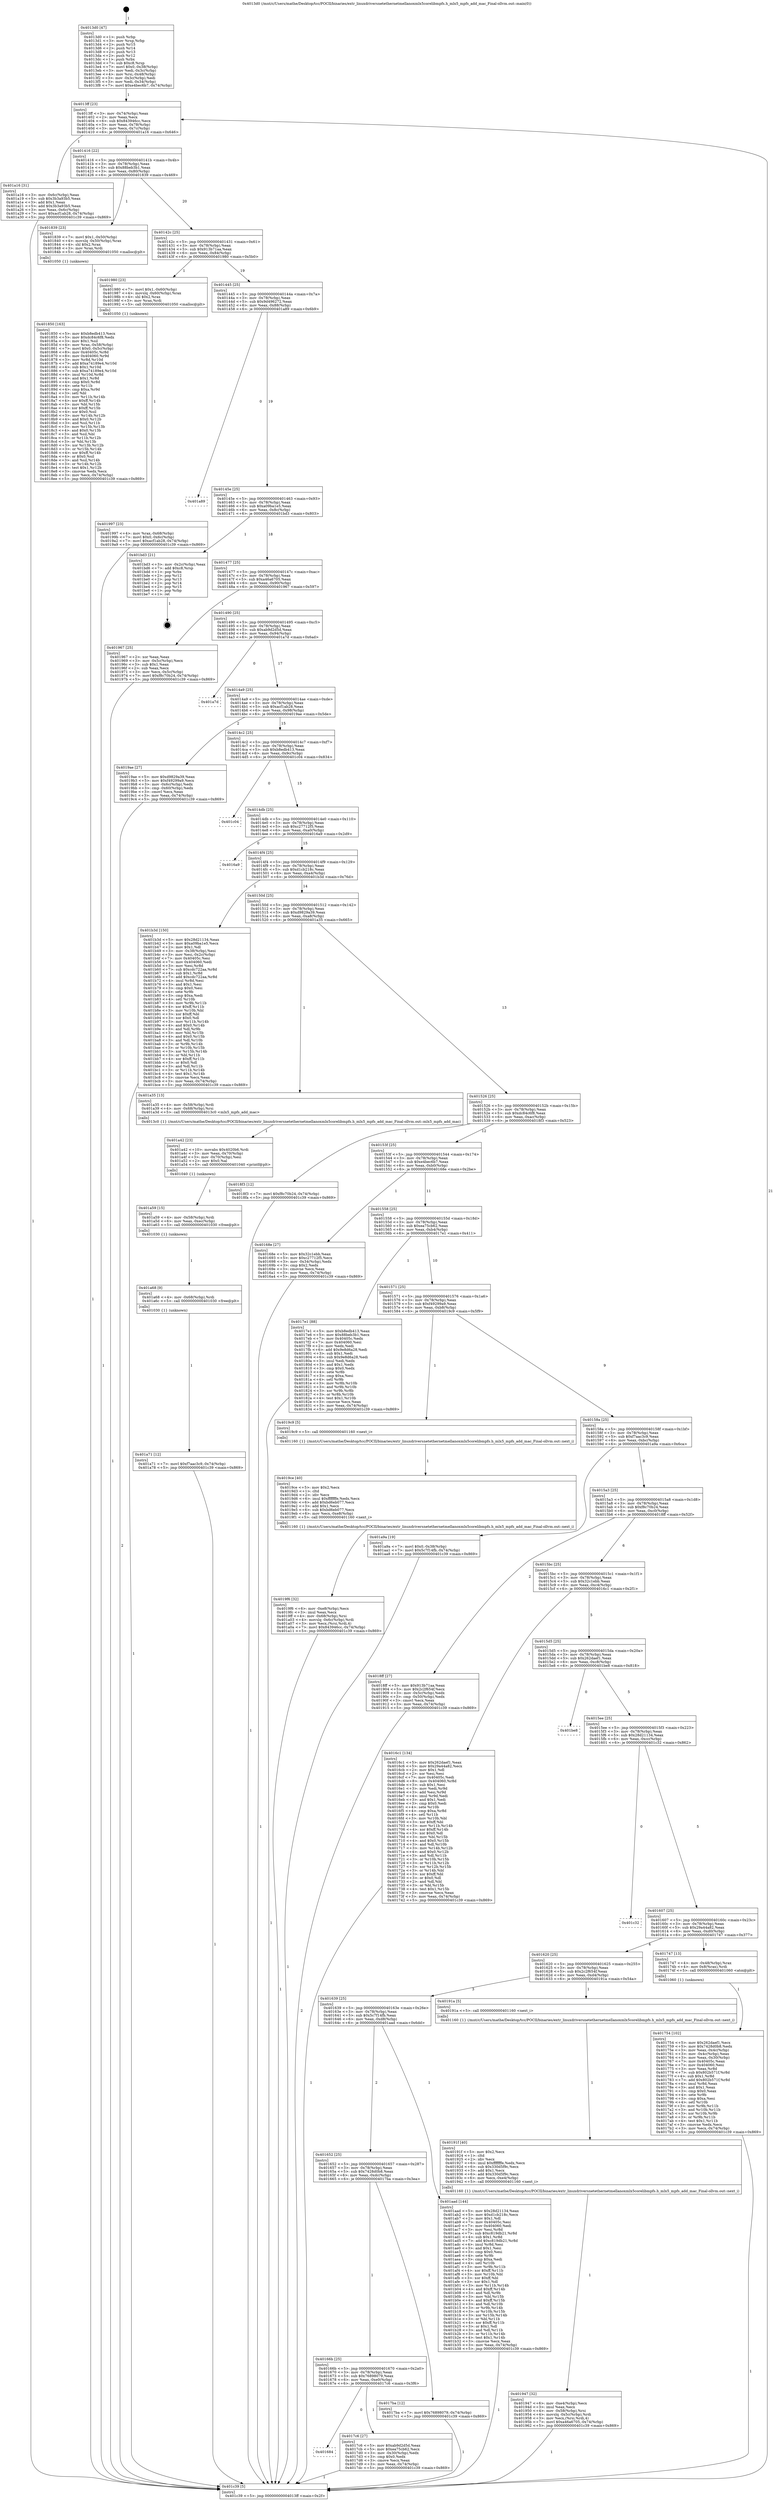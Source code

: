 digraph "0x4013d0" {
  label = "0x4013d0 (/mnt/c/Users/mathe/Desktop/tcc/POCII/binaries/extr_linuxdriversnetethernetmellanoxmlx5corelibmpfs.h_mlx5_mpfs_add_mac_Final-ollvm.out::main(0))"
  labelloc = "t"
  node[shape=record]

  Entry [label="",width=0.3,height=0.3,shape=circle,fillcolor=black,style=filled]
  "0x4013ff" [label="{
     0x4013ff [23]\l
     | [instrs]\l
     &nbsp;&nbsp;0x4013ff \<+3\>: mov -0x74(%rbp),%eax\l
     &nbsp;&nbsp;0x401402 \<+2\>: mov %eax,%ecx\l
     &nbsp;&nbsp;0x401404 \<+6\>: sub $0x843946cc,%ecx\l
     &nbsp;&nbsp;0x40140a \<+3\>: mov %eax,-0x78(%rbp)\l
     &nbsp;&nbsp;0x40140d \<+3\>: mov %ecx,-0x7c(%rbp)\l
     &nbsp;&nbsp;0x401410 \<+6\>: je 0000000000401a16 \<main+0x646\>\l
  }"]
  "0x401a16" [label="{
     0x401a16 [31]\l
     | [instrs]\l
     &nbsp;&nbsp;0x401a16 \<+3\>: mov -0x6c(%rbp),%eax\l
     &nbsp;&nbsp;0x401a19 \<+5\>: sub $0x3b3a93b5,%eax\l
     &nbsp;&nbsp;0x401a1e \<+3\>: add $0x1,%eax\l
     &nbsp;&nbsp;0x401a21 \<+5\>: add $0x3b3a93b5,%eax\l
     &nbsp;&nbsp;0x401a26 \<+3\>: mov %eax,-0x6c(%rbp)\l
     &nbsp;&nbsp;0x401a29 \<+7\>: movl $0xacf1ab28,-0x74(%rbp)\l
     &nbsp;&nbsp;0x401a30 \<+5\>: jmp 0000000000401c39 \<main+0x869\>\l
  }"]
  "0x401416" [label="{
     0x401416 [22]\l
     | [instrs]\l
     &nbsp;&nbsp;0x401416 \<+5\>: jmp 000000000040141b \<main+0x4b\>\l
     &nbsp;&nbsp;0x40141b \<+3\>: mov -0x78(%rbp),%eax\l
     &nbsp;&nbsp;0x40141e \<+5\>: sub $0x88beb3b1,%eax\l
     &nbsp;&nbsp;0x401423 \<+3\>: mov %eax,-0x80(%rbp)\l
     &nbsp;&nbsp;0x401426 \<+6\>: je 0000000000401839 \<main+0x469\>\l
  }"]
  Exit [label="",width=0.3,height=0.3,shape=circle,fillcolor=black,style=filled,peripheries=2]
  "0x401839" [label="{
     0x401839 [23]\l
     | [instrs]\l
     &nbsp;&nbsp;0x401839 \<+7\>: movl $0x1,-0x50(%rbp)\l
     &nbsp;&nbsp;0x401840 \<+4\>: movslq -0x50(%rbp),%rax\l
     &nbsp;&nbsp;0x401844 \<+4\>: shl $0x2,%rax\l
     &nbsp;&nbsp;0x401848 \<+3\>: mov %rax,%rdi\l
     &nbsp;&nbsp;0x40184b \<+5\>: call 0000000000401050 \<malloc@plt\>\l
     | [calls]\l
     &nbsp;&nbsp;0x401050 \{1\} (unknown)\l
  }"]
  "0x40142c" [label="{
     0x40142c [25]\l
     | [instrs]\l
     &nbsp;&nbsp;0x40142c \<+5\>: jmp 0000000000401431 \<main+0x61\>\l
     &nbsp;&nbsp;0x401431 \<+3\>: mov -0x78(%rbp),%eax\l
     &nbsp;&nbsp;0x401434 \<+5\>: sub $0x913b71aa,%eax\l
     &nbsp;&nbsp;0x401439 \<+6\>: mov %eax,-0x84(%rbp)\l
     &nbsp;&nbsp;0x40143f \<+6\>: je 0000000000401980 \<main+0x5b0\>\l
  }"]
  "0x401a71" [label="{
     0x401a71 [12]\l
     | [instrs]\l
     &nbsp;&nbsp;0x401a71 \<+7\>: movl $0xf7aac3c9,-0x74(%rbp)\l
     &nbsp;&nbsp;0x401a78 \<+5\>: jmp 0000000000401c39 \<main+0x869\>\l
  }"]
  "0x401980" [label="{
     0x401980 [23]\l
     | [instrs]\l
     &nbsp;&nbsp;0x401980 \<+7\>: movl $0x1,-0x60(%rbp)\l
     &nbsp;&nbsp;0x401987 \<+4\>: movslq -0x60(%rbp),%rax\l
     &nbsp;&nbsp;0x40198b \<+4\>: shl $0x2,%rax\l
     &nbsp;&nbsp;0x40198f \<+3\>: mov %rax,%rdi\l
     &nbsp;&nbsp;0x401992 \<+5\>: call 0000000000401050 \<malloc@plt\>\l
     | [calls]\l
     &nbsp;&nbsp;0x401050 \{1\} (unknown)\l
  }"]
  "0x401445" [label="{
     0x401445 [25]\l
     | [instrs]\l
     &nbsp;&nbsp;0x401445 \<+5\>: jmp 000000000040144a \<main+0x7a\>\l
     &nbsp;&nbsp;0x40144a \<+3\>: mov -0x78(%rbp),%eax\l
     &nbsp;&nbsp;0x40144d \<+5\>: sub $0x9d496272,%eax\l
     &nbsp;&nbsp;0x401452 \<+6\>: mov %eax,-0x88(%rbp)\l
     &nbsp;&nbsp;0x401458 \<+6\>: je 0000000000401a89 \<main+0x6b9\>\l
  }"]
  "0x401a68" [label="{
     0x401a68 [9]\l
     | [instrs]\l
     &nbsp;&nbsp;0x401a68 \<+4\>: mov -0x68(%rbp),%rdi\l
     &nbsp;&nbsp;0x401a6c \<+5\>: call 0000000000401030 \<free@plt\>\l
     | [calls]\l
     &nbsp;&nbsp;0x401030 \{1\} (unknown)\l
  }"]
  "0x401a89" [label="{
     0x401a89\l
  }", style=dashed]
  "0x40145e" [label="{
     0x40145e [25]\l
     | [instrs]\l
     &nbsp;&nbsp;0x40145e \<+5\>: jmp 0000000000401463 \<main+0x93\>\l
     &nbsp;&nbsp;0x401463 \<+3\>: mov -0x78(%rbp),%eax\l
     &nbsp;&nbsp;0x401466 \<+5\>: sub $0xa09ba1e5,%eax\l
     &nbsp;&nbsp;0x40146b \<+6\>: mov %eax,-0x8c(%rbp)\l
     &nbsp;&nbsp;0x401471 \<+6\>: je 0000000000401bd3 \<main+0x803\>\l
  }"]
  "0x401a59" [label="{
     0x401a59 [15]\l
     | [instrs]\l
     &nbsp;&nbsp;0x401a59 \<+4\>: mov -0x58(%rbp),%rdi\l
     &nbsp;&nbsp;0x401a5d \<+6\>: mov %eax,-0xec(%rbp)\l
     &nbsp;&nbsp;0x401a63 \<+5\>: call 0000000000401030 \<free@plt\>\l
     | [calls]\l
     &nbsp;&nbsp;0x401030 \{1\} (unknown)\l
  }"]
  "0x401bd3" [label="{
     0x401bd3 [21]\l
     | [instrs]\l
     &nbsp;&nbsp;0x401bd3 \<+3\>: mov -0x2c(%rbp),%eax\l
     &nbsp;&nbsp;0x401bd6 \<+7\>: add $0xc8,%rsp\l
     &nbsp;&nbsp;0x401bdd \<+1\>: pop %rbx\l
     &nbsp;&nbsp;0x401bde \<+2\>: pop %r12\l
     &nbsp;&nbsp;0x401be0 \<+2\>: pop %r13\l
     &nbsp;&nbsp;0x401be2 \<+2\>: pop %r14\l
     &nbsp;&nbsp;0x401be4 \<+2\>: pop %r15\l
     &nbsp;&nbsp;0x401be6 \<+1\>: pop %rbp\l
     &nbsp;&nbsp;0x401be7 \<+1\>: ret\l
  }"]
  "0x401477" [label="{
     0x401477 [25]\l
     | [instrs]\l
     &nbsp;&nbsp;0x401477 \<+5\>: jmp 000000000040147c \<main+0xac\>\l
     &nbsp;&nbsp;0x40147c \<+3\>: mov -0x78(%rbp),%eax\l
     &nbsp;&nbsp;0x40147f \<+5\>: sub $0xa46a6705,%eax\l
     &nbsp;&nbsp;0x401484 \<+6\>: mov %eax,-0x90(%rbp)\l
     &nbsp;&nbsp;0x40148a \<+6\>: je 0000000000401967 \<main+0x597\>\l
  }"]
  "0x401a42" [label="{
     0x401a42 [23]\l
     | [instrs]\l
     &nbsp;&nbsp;0x401a42 \<+10\>: movabs $0x4020b6,%rdi\l
     &nbsp;&nbsp;0x401a4c \<+3\>: mov %eax,-0x70(%rbp)\l
     &nbsp;&nbsp;0x401a4f \<+3\>: mov -0x70(%rbp),%esi\l
     &nbsp;&nbsp;0x401a52 \<+2\>: mov $0x0,%al\l
     &nbsp;&nbsp;0x401a54 \<+5\>: call 0000000000401040 \<printf@plt\>\l
     | [calls]\l
     &nbsp;&nbsp;0x401040 \{1\} (unknown)\l
  }"]
  "0x401967" [label="{
     0x401967 [25]\l
     | [instrs]\l
     &nbsp;&nbsp;0x401967 \<+2\>: xor %eax,%eax\l
     &nbsp;&nbsp;0x401969 \<+3\>: mov -0x5c(%rbp),%ecx\l
     &nbsp;&nbsp;0x40196c \<+3\>: sub $0x1,%eax\l
     &nbsp;&nbsp;0x40196f \<+2\>: sub %eax,%ecx\l
     &nbsp;&nbsp;0x401971 \<+3\>: mov %ecx,-0x5c(%rbp)\l
     &nbsp;&nbsp;0x401974 \<+7\>: movl $0xf8c70b24,-0x74(%rbp)\l
     &nbsp;&nbsp;0x40197b \<+5\>: jmp 0000000000401c39 \<main+0x869\>\l
  }"]
  "0x401490" [label="{
     0x401490 [25]\l
     | [instrs]\l
     &nbsp;&nbsp;0x401490 \<+5\>: jmp 0000000000401495 \<main+0xc5\>\l
     &nbsp;&nbsp;0x401495 \<+3\>: mov -0x78(%rbp),%eax\l
     &nbsp;&nbsp;0x401498 \<+5\>: sub $0xab9d2d5d,%eax\l
     &nbsp;&nbsp;0x40149d \<+6\>: mov %eax,-0x94(%rbp)\l
     &nbsp;&nbsp;0x4014a3 \<+6\>: je 0000000000401a7d \<main+0x6ad\>\l
  }"]
  "0x4019f6" [label="{
     0x4019f6 [32]\l
     | [instrs]\l
     &nbsp;&nbsp;0x4019f6 \<+6\>: mov -0xe8(%rbp),%ecx\l
     &nbsp;&nbsp;0x4019fc \<+3\>: imul %eax,%ecx\l
     &nbsp;&nbsp;0x4019ff \<+4\>: mov -0x68(%rbp),%rsi\l
     &nbsp;&nbsp;0x401a03 \<+4\>: movslq -0x6c(%rbp),%rdi\l
     &nbsp;&nbsp;0x401a07 \<+3\>: mov %ecx,(%rsi,%rdi,4)\l
     &nbsp;&nbsp;0x401a0a \<+7\>: movl $0x843946cc,-0x74(%rbp)\l
     &nbsp;&nbsp;0x401a11 \<+5\>: jmp 0000000000401c39 \<main+0x869\>\l
  }"]
  "0x401a7d" [label="{
     0x401a7d\l
  }", style=dashed]
  "0x4014a9" [label="{
     0x4014a9 [25]\l
     | [instrs]\l
     &nbsp;&nbsp;0x4014a9 \<+5\>: jmp 00000000004014ae \<main+0xde\>\l
     &nbsp;&nbsp;0x4014ae \<+3\>: mov -0x78(%rbp),%eax\l
     &nbsp;&nbsp;0x4014b1 \<+5\>: sub $0xacf1ab28,%eax\l
     &nbsp;&nbsp;0x4014b6 \<+6\>: mov %eax,-0x98(%rbp)\l
     &nbsp;&nbsp;0x4014bc \<+6\>: je 00000000004019ae \<main+0x5de\>\l
  }"]
  "0x4019ce" [label="{
     0x4019ce [40]\l
     | [instrs]\l
     &nbsp;&nbsp;0x4019ce \<+5\>: mov $0x2,%ecx\l
     &nbsp;&nbsp;0x4019d3 \<+1\>: cltd\l
     &nbsp;&nbsp;0x4019d4 \<+2\>: idiv %ecx\l
     &nbsp;&nbsp;0x4019d6 \<+6\>: imul $0xfffffffe,%edx,%ecx\l
     &nbsp;&nbsp;0x4019dc \<+6\>: add $0xbd6eb077,%ecx\l
     &nbsp;&nbsp;0x4019e2 \<+3\>: add $0x1,%ecx\l
     &nbsp;&nbsp;0x4019e5 \<+6\>: sub $0xbd6eb077,%ecx\l
     &nbsp;&nbsp;0x4019eb \<+6\>: mov %ecx,-0xe8(%rbp)\l
     &nbsp;&nbsp;0x4019f1 \<+5\>: call 0000000000401160 \<next_i\>\l
     | [calls]\l
     &nbsp;&nbsp;0x401160 \{1\} (/mnt/c/Users/mathe/Desktop/tcc/POCII/binaries/extr_linuxdriversnetethernetmellanoxmlx5corelibmpfs.h_mlx5_mpfs_add_mac_Final-ollvm.out::next_i)\l
  }"]
  "0x4019ae" [label="{
     0x4019ae [27]\l
     | [instrs]\l
     &nbsp;&nbsp;0x4019ae \<+5\>: mov $0xd9829a39,%eax\l
     &nbsp;&nbsp;0x4019b3 \<+5\>: mov $0xf49299a9,%ecx\l
     &nbsp;&nbsp;0x4019b8 \<+3\>: mov -0x6c(%rbp),%edx\l
     &nbsp;&nbsp;0x4019bb \<+3\>: cmp -0x60(%rbp),%edx\l
     &nbsp;&nbsp;0x4019be \<+3\>: cmovl %ecx,%eax\l
     &nbsp;&nbsp;0x4019c1 \<+3\>: mov %eax,-0x74(%rbp)\l
     &nbsp;&nbsp;0x4019c4 \<+5\>: jmp 0000000000401c39 \<main+0x869\>\l
  }"]
  "0x4014c2" [label="{
     0x4014c2 [25]\l
     | [instrs]\l
     &nbsp;&nbsp;0x4014c2 \<+5\>: jmp 00000000004014c7 \<main+0xf7\>\l
     &nbsp;&nbsp;0x4014c7 \<+3\>: mov -0x78(%rbp),%eax\l
     &nbsp;&nbsp;0x4014ca \<+5\>: sub $0xb8edb413,%eax\l
     &nbsp;&nbsp;0x4014cf \<+6\>: mov %eax,-0x9c(%rbp)\l
     &nbsp;&nbsp;0x4014d5 \<+6\>: je 0000000000401c04 \<main+0x834\>\l
  }"]
  "0x401997" [label="{
     0x401997 [23]\l
     | [instrs]\l
     &nbsp;&nbsp;0x401997 \<+4\>: mov %rax,-0x68(%rbp)\l
     &nbsp;&nbsp;0x40199b \<+7\>: movl $0x0,-0x6c(%rbp)\l
     &nbsp;&nbsp;0x4019a2 \<+7\>: movl $0xacf1ab28,-0x74(%rbp)\l
     &nbsp;&nbsp;0x4019a9 \<+5\>: jmp 0000000000401c39 \<main+0x869\>\l
  }"]
  "0x401c04" [label="{
     0x401c04\l
  }", style=dashed]
  "0x4014db" [label="{
     0x4014db [25]\l
     | [instrs]\l
     &nbsp;&nbsp;0x4014db \<+5\>: jmp 00000000004014e0 \<main+0x110\>\l
     &nbsp;&nbsp;0x4014e0 \<+3\>: mov -0x78(%rbp),%eax\l
     &nbsp;&nbsp;0x4014e3 \<+5\>: sub $0xc27712f5,%eax\l
     &nbsp;&nbsp;0x4014e8 \<+6\>: mov %eax,-0xa0(%rbp)\l
     &nbsp;&nbsp;0x4014ee \<+6\>: je 00000000004016a9 \<main+0x2d9\>\l
  }"]
  "0x401947" [label="{
     0x401947 [32]\l
     | [instrs]\l
     &nbsp;&nbsp;0x401947 \<+6\>: mov -0xe4(%rbp),%ecx\l
     &nbsp;&nbsp;0x40194d \<+3\>: imul %eax,%ecx\l
     &nbsp;&nbsp;0x401950 \<+4\>: mov -0x58(%rbp),%rsi\l
     &nbsp;&nbsp;0x401954 \<+4\>: movslq -0x5c(%rbp),%rdi\l
     &nbsp;&nbsp;0x401958 \<+3\>: mov %ecx,(%rsi,%rdi,4)\l
     &nbsp;&nbsp;0x40195b \<+7\>: movl $0xa46a6705,-0x74(%rbp)\l
     &nbsp;&nbsp;0x401962 \<+5\>: jmp 0000000000401c39 \<main+0x869\>\l
  }"]
  "0x4016a9" [label="{
     0x4016a9\l
  }", style=dashed]
  "0x4014f4" [label="{
     0x4014f4 [25]\l
     | [instrs]\l
     &nbsp;&nbsp;0x4014f4 \<+5\>: jmp 00000000004014f9 \<main+0x129\>\l
     &nbsp;&nbsp;0x4014f9 \<+3\>: mov -0x78(%rbp),%eax\l
     &nbsp;&nbsp;0x4014fc \<+5\>: sub $0xd1cb218c,%eax\l
     &nbsp;&nbsp;0x401501 \<+6\>: mov %eax,-0xa4(%rbp)\l
     &nbsp;&nbsp;0x401507 \<+6\>: je 0000000000401b3d \<main+0x76d\>\l
  }"]
  "0x40191f" [label="{
     0x40191f [40]\l
     | [instrs]\l
     &nbsp;&nbsp;0x40191f \<+5\>: mov $0x2,%ecx\l
     &nbsp;&nbsp;0x401924 \<+1\>: cltd\l
     &nbsp;&nbsp;0x401925 \<+2\>: idiv %ecx\l
     &nbsp;&nbsp;0x401927 \<+6\>: imul $0xfffffffe,%edx,%ecx\l
     &nbsp;&nbsp;0x40192d \<+6\>: sub $0x330d5f9c,%ecx\l
     &nbsp;&nbsp;0x401933 \<+3\>: add $0x1,%ecx\l
     &nbsp;&nbsp;0x401936 \<+6\>: add $0x330d5f9c,%ecx\l
     &nbsp;&nbsp;0x40193c \<+6\>: mov %ecx,-0xe4(%rbp)\l
     &nbsp;&nbsp;0x401942 \<+5\>: call 0000000000401160 \<next_i\>\l
     | [calls]\l
     &nbsp;&nbsp;0x401160 \{1\} (/mnt/c/Users/mathe/Desktop/tcc/POCII/binaries/extr_linuxdriversnetethernetmellanoxmlx5corelibmpfs.h_mlx5_mpfs_add_mac_Final-ollvm.out::next_i)\l
  }"]
  "0x401b3d" [label="{
     0x401b3d [150]\l
     | [instrs]\l
     &nbsp;&nbsp;0x401b3d \<+5\>: mov $0x28d21134,%eax\l
     &nbsp;&nbsp;0x401b42 \<+5\>: mov $0xa09ba1e5,%ecx\l
     &nbsp;&nbsp;0x401b47 \<+2\>: mov $0x1,%dl\l
     &nbsp;&nbsp;0x401b49 \<+3\>: mov -0x38(%rbp),%esi\l
     &nbsp;&nbsp;0x401b4c \<+3\>: mov %esi,-0x2c(%rbp)\l
     &nbsp;&nbsp;0x401b4f \<+7\>: mov 0x40405c,%esi\l
     &nbsp;&nbsp;0x401b56 \<+7\>: mov 0x404060,%edi\l
     &nbsp;&nbsp;0x401b5d \<+3\>: mov %esi,%r8d\l
     &nbsp;&nbsp;0x401b60 \<+7\>: sub $0xcdc722aa,%r8d\l
     &nbsp;&nbsp;0x401b67 \<+4\>: sub $0x1,%r8d\l
     &nbsp;&nbsp;0x401b6b \<+7\>: add $0xcdc722aa,%r8d\l
     &nbsp;&nbsp;0x401b72 \<+4\>: imul %r8d,%esi\l
     &nbsp;&nbsp;0x401b76 \<+3\>: and $0x1,%esi\l
     &nbsp;&nbsp;0x401b79 \<+3\>: cmp $0x0,%esi\l
     &nbsp;&nbsp;0x401b7c \<+4\>: sete %r9b\l
     &nbsp;&nbsp;0x401b80 \<+3\>: cmp $0xa,%edi\l
     &nbsp;&nbsp;0x401b83 \<+4\>: setl %r10b\l
     &nbsp;&nbsp;0x401b87 \<+3\>: mov %r9b,%r11b\l
     &nbsp;&nbsp;0x401b8a \<+4\>: xor $0xff,%r11b\l
     &nbsp;&nbsp;0x401b8e \<+3\>: mov %r10b,%bl\l
     &nbsp;&nbsp;0x401b91 \<+3\>: xor $0xff,%bl\l
     &nbsp;&nbsp;0x401b94 \<+3\>: xor $0x0,%dl\l
     &nbsp;&nbsp;0x401b97 \<+3\>: mov %r11b,%r14b\l
     &nbsp;&nbsp;0x401b9a \<+4\>: and $0x0,%r14b\l
     &nbsp;&nbsp;0x401b9e \<+3\>: and %dl,%r9b\l
     &nbsp;&nbsp;0x401ba1 \<+3\>: mov %bl,%r15b\l
     &nbsp;&nbsp;0x401ba4 \<+4\>: and $0x0,%r15b\l
     &nbsp;&nbsp;0x401ba8 \<+3\>: and %dl,%r10b\l
     &nbsp;&nbsp;0x401bab \<+3\>: or %r9b,%r14b\l
     &nbsp;&nbsp;0x401bae \<+3\>: or %r10b,%r15b\l
     &nbsp;&nbsp;0x401bb1 \<+3\>: xor %r15b,%r14b\l
     &nbsp;&nbsp;0x401bb4 \<+3\>: or %bl,%r11b\l
     &nbsp;&nbsp;0x401bb7 \<+4\>: xor $0xff,%r11b\l
     &nbsp;&nbsp;0x401bbb \<+3\>: or $0x0,%dl\l
     &nbsp;&nbsp;0x401bbe \<+3\>: and %dl,%r11b\l
     &nbsp;&nbsp;0x401bc1 \<+3\>: or %r11b,%r14b\l
     &nbsp;&nbsp;0x401bc4 \<+4\>: test $0x1,%r14b\l
     &nbsp;&nbsp;0x401bc8 \<+3\>: cmovne %ecx,%eax\l
     &nbsp;&nbsp;0x401bcb \<+3\>: mov %eax,-0x74(%rbp)\l
     &nbsp;&nbsp;0x401bce \<+5\>: jmp 0000000000401c39 \<main+0x869\>\l
  }"]
  "0x40150d" [label="{
     0x40150d [25]\l
     | [instrs]\l
     &nbsp;&nbsp;0x40150d \<+5\>: jmp 0000000000401512 \<main+0x142\>\l
     &nbsp;&nbsp;0x401512 \<+3\>: mov -0x78(%rbp),%eax\l
     &nbsp;&nbsp;0x401515 \<+5\>: sub $0xd9829a39,%eax\l
     &nbsp;&nbsp;0x40151a \<+6\>: mov %eax,-0xa8(%rbp)\l
     &nbsp;&nbsp;0x401520 \<+6\>: je 0000000000401a35 \<main+0x665\>\l
  }"]
  "0x401850" [label="{
     0x401850 [163]\l
     | [instrs]\l
     &nbsp;&nbsp;0x401850 \<+5\>: mov $0xb8edb413,%ecx\l
     &nbsp;&nbsp;0x401855 \<+5\>: mov $0xdc84c6f8,%edx\l
     &nbsp;&nbsp;0x40185a \<+3\>: mov $0x1,%sil\l
     &nbsp;&nbsp;0x40185d \<+4\>: mov %rax,-0x58(%rbp)\l
     &nbsp;&nbsp;0x401861 \<+7\>: movl $0x0,-0x5c(%rbp)\l
     &nbsp;&nbsp;0x401868 \<+8\>: mov 0x40405c,%r8d\l
     &nbsp;&nbsp;0x401870 \<+8\>: mov 0x404060,%r9d\l
     &nbsp;&nbsp;0x401878 \<+3\>: mov %r8d,%r10d\l
     &nbsp;&nbsp;0x40187b \<+7\>: add $0xa74189e4,%r10d\l
     &nbsp;&nbsp;0x401882 \<+4\>: sub $0x1,%r10d\l
     &nbsp;&nbsp;0x401886 \<+7\>: sub $0xa74189e4,%r10d\l
     &nbsp;&nbsp;0x40188d \<+4\>: imul %r10d,%r8d\l
     &nbsp;&nbsp;0x401891 \<+4\>: and $0x1,%r8d\l
     &nbsp;&nbsp;0x401895 \<+4\>: cmp $0x0,%r8d\l
     &nbsp;&nbsp;0x401899 \<+4\>: sete %r11b\l
     &nbsp;&nbsp;0x40189d \<+4\>: cmp $0xa,%r9d\l
     &nbsp;&nbsp;0x4018a1 \<+3\>: setl %bl\l
     &nbsp;&nbsp;0x4018a4 \<+3\>: mov %r11b,%r14b\l
     &nbsp;&nbsp;0x4018a7 \<+4\>: xor $0xff,%r14b\l
     &nbsp;&nbsp;0x4018ab \<+3\>: mov %bl,%r15b\l
     &nbsp;&nbsp;0x4018ae \<+4\>: xor $0xff,%r15b\l
     &nbsp;&nbsp;0x4018b2 \<+4\>: xor $0x0,%sil\l
     &nbsp;&nbsp;0x4018b6 \<+3\>: mov %r14b,%r12b\l
     &nbsp;&nbsp;0x4018b9 \<+4\>: and $0x0,%r12b\l
     &nbsp;&nbsp;0x4018bd \<+3\>: and %sil,%r11b\l
     &nbsp;&nbsp;0x4018c0 \<+3\>: mov %r15b,%r13b\l
     &nbsp;&nbsp;0x4018c3 \<+4\>: and $0x0,%r13b\l
     &nbsp;&nbsp;0x4018c7 \<+3\>: and %sil,%bl\l
     &nbsp;&nbsp;0x4018ca \<+3\>: or %r11b,%r12b\l
     &nbsp;&nbsp;0x4018cd \<+3\>: or %bl,%r13b\l
     &nbsp;&nbsp;0x4018d0 \<+3\>: xor %r13b,%r12b\l
     &nbsp;&nbsp;0x4018d3 \<+3\>: or %r15b,%r14b\l
     &nbsp;&nbsp;0x4018d6 \<+4\>: xor $0xff,%r14b\l
     &nbsp;&nbsp;0x4018da \<+4\>: or $0x0,%sil\l
     &nbsp;&nbsp;0x4018de \<+3\>: and %sil,%r14b\l
     &nbsp;&nbsp;0x4018e1 \<+3\>: or %r14b,%r12b\l
     &nbsp;&nbsp;0x4018e4 \<+4\>: test $0x1,%r12b\l
     &nbsp;&nbsp;0x4018e8 \<+3\>: cmovne %edx,%ecx\l
     &nbsp;&nbsp;0x4018eb \<+3\>: mov %ecx,-0x74(%rbp)\l
     &nbsp;&nbsp;0x4018ee \<+5\>: jmp 0000000000401c39 \<main+0x869\>\l
  }"]
  "0x401a35" [label="{
     0x401a35 [13]\l
     | [instrs]\l
     &nbsp;&nbsp;0x401a35 \<+4\>: mov -0x58(%rbp),%rdi\l
     &nbsp;&nbsp;0x401a39 \<+4\>: mov -0x68(%rbp),%rsi\l
     &nbsp;&nbsp;0x401a3d \<+5\>: call 00000000004013c0 \<mlx5_mpfs_add_mac\>\l
     | [calls]\l
     &nbsp;&nbsp;0x4013c0 \{1\} (/mnt/c/Users/mathe/Desktop/tcc/POCII/binaries/extr_linuxdriversnetethernetmellanoxmlx5corelibmpfs.h_mlx5_mpfs_add_mac_Final-ollvm.out::mlx5_mpfs_add_mac)\l
  }"]
  "0x401526" [label="{
     0x401526 [25]\l
     | [instrs]\l
     &nbsp;&nbsp;0x401526 \<+5\>: jmp 000000000040152b \<main+0x15b\>\l
     &nbsp;&nbsp;0x40152b \<+3\>: mov -0x78(%rbp),%eax\l
     &nbsp;&nbsp;0x40152e \<+5\>: sub $0xdc84c6f8,%eax\l
     &nbsp;&nbsp;0x401533 \<+6\>: mov %eax,-0xac(%rbp)\l
     &nbsp;&nbsp;0x401539 \<+6\>: je 00000000004018f3 \<main+0x523\>\l
  }"]
  "0x401684" [label="{
     0x401684\l
  }", style=dashed]
  "0x4018f3" [label="{
     0x4018f3 [12]\l
     | [instrs]\l
     &nbsp;&nbsp;0x4018f3 \<+7\>: movl $0xf8c70b24,-0x74(%rbp)\l
     &nbsp;&nbsp;0x4018fa \<+5\>: jmp 0000000000401c39 \<main+0x869\>\l
  }"]
  "0x40153f" [label="{
     0x40153f [25]\l
     | [instrs]\l
     &nbsp;&nbsp;0x40153f \<+5\>: jmp 0000000000401544 \<main+0x174\>\l
     &nbsp;&nbsp;0x401544 \<+3\>: mov -0x78(%rbp),%eax\l
     &nbsp;&nbsp;0x401547 \<+5\>: sub $0xe4bec6b7,%eax\l
     &nbsp;&nbsp;0x40154c \<+6\>: mov %eax,-0xb0(%rbp)\l
     &nbsp;&nbsp;0x401552 \<+6\>: je 000000000040168e \<main+0x2be\>\l
  }"]
  "0x4017c6" [label="{
     0x4017c6 [27]\l
     | [instrs]\l
     &nbsp;&nbsp;0x4017c6 \<+5\>: mov $0xab9d2d5d,%eax\l
     &nbsp;&nbsp;0x4017cb \<+5\>: mov $0xea75cb62,%ecx\l
     &nbsp;&nbsp;0x4017d0 \<+3\>: mov -0x30(%rbp),%edx\l
     &nbsp;&nbsp;0x4017d3 \<+3\>: cmp $0x0,%edx\l
     &nbsp;&nbsp;0x4017d6 \<+3\>: cmove %ecx,%eax\l
     &nbsp;&nbsp;0x4017d9 \<+3\>: mov %eax,-0x74(%rbp)\l
     &nbsp;&nbsp;0x4017dc \<+5\>: jmp 0000000000401c39 \<main+0x869\>\l
  }"]
  "0x40168e" [label="{
     0x40168e [27]\l
     | [instrs]\l
     &nbsp;&nbsp;0x40168e \<+5\>: mov $0x32c1ebb,%eax\l
     &nbsp;&nbsp;0x401693 \<+5\>: mov $0xc27712f5,%ecx\l
     &nbsp;&nbsp;0x401698 \<+3\>: mov -0x34(%rbp),%edx\l
     &nbsp;&nbsp;0x40169b \<+3\>: cmp $0x2,%edx\l
     &nbsp;&nbsp;0x40169e \<+3\>: cmovne %ecx,%eax\l
     &nbsp;&nbsp;0x4016a1 \<+3\>: mov %eax,-0x74(%rbp)\l
     &nbsp;&nbsp;0x4016a4 \<+5\>: jmp 0000000000401c39 \<main+0x869\>\l
  }"]
  "0x401558" [label="{
     0x401558 [25]\l
     | [instrs]\l
     &nbsp;&nbsp;0x401558 \<+5\>: jmp 000000000040155d \<main+0x18d\>\l
     &nbsp;&nbsp;0x40155d \<+3\>: mov -0x78(%rbp),%eax\l
     &nbsp;&nbsp;0x401560 \<+5\>: sub $0xea75cb62,%eax\l
     &nbsp;&nbsp;0x401565 \<+6\>: mov %eax,-0xb4(%rbp)\l
     &nbsp;&nbsp;0x40156b \<+6\>: je 00000000004017e1 \<main+0x411\>\l
  }"]
  "0x401c39" [label="{
     0x401c39 [5]\l
     | [instrs]\l
     &nbsp;&nbsp;0x401c39 \<+5\>: jmp 00000000004013ff \<main+0x2f\>\l
  }"]
  "0x4013d0" [label="{
     0x4013d0 [47]\l
     | [instrs]\l
     &nbsp;&nbsp;0x4013d0 \<+1\>: push %rbp\l
     &nbsp;&nbsp;0x4013d1 \<+3\>: mov %rsp,%rbp\l
     &nbsp;&nbsp;0x4013d4 \<+2\>: push %r15\l
     &nbsp;&nbsp;0x4013d6 \<+2\>: push %r14\l
     &nbsp;&nbsp;0x4013d8 \<+2\>: push %r13\l
     &nbsp;&nbsp;0x4013da \<+2\>: push %r12\l
     &nbsp;&nbsp;0x4013dc \<+1\>: push %rbx\l
     &nbsp;&nbsp;0x4013dd \<+7\>: sub $0xc8,%rsp\l
     &nbsp;&nbsp;0x4013e4 \<+7\>: movl $0x0,-0x38(%rbp)\l
     &nbsp;&nbsp;0x4013eb \<+3\>: mov %edi,-0x3c(%rbp)\l
     &nbsp;&nbsp;0x4013ee \<+4\>: mov %rsi,-0x48(%rbp)\l
     &nbsp;&nbsp;0x4013f2 \<+3\>: mov -0x3c(%rbp),%edi\l
     &nbsp;&nbsp;0x4013f5 \<+3\>: mov %edi,-0x34(%rbp)\l
     &nbsp;&nbsp;0x4013f8 \<+7\>: movl $0xe4bec6b7,-0x74(%rbp)\l
  }"]
  "0x40166b" [label="{
     0x40166b [25]\l
     | [instrs]\l
     &nbsp;&nbsp;0x40166b \<+5\>: jmp 0000000000401670 \<main+0x2a0\>\l
     &nbsp;&nbsp;0x401670 \<+3\>: mov -0x78(%rbp),%eax\l
     &nbsp;&nbsp;0x401673 \<+5\>: sub $0x76898079,%eax\l
     &nbsp;&nbsp;0x401678 \<+6\>: mov %eax,-0xe0(%rbp)\l
     &nbsp;&nbsp;0x40167e \<+6\>: je 00000000004017c6 \<main+0x3f6\>\l
  }"]
  "0x4017e1" [label="{
     0x4017e1 [88]\l
     | [instrs]\l
     &nbsp;&nbsp;0x4017e1 \<+5\>: mov $0xb8edb413,%eax\l
     &nbsp;&nbsp;0x4017e6 \<+5\>: mov $0x88beb3b1,%ecx\l
     &nbsp;&nbsp;0x4017eb \<+7\>: mov 0x40405c,%edx\l
     &nbsp;&nbsp;0x4017f2 \<+7\>: mov 0x404060,%esi\l
     &nbsp;&nbsp;0x4017f9 \<+2\>: mov %edx,%edi\l
     &nbsp;&nbsp;0x4017fb \<+6\>: add $0x9e8d6a28,%edi\l
     &nbsp;&nbsp;0x401801 \<+3\>: sub $0x1,%edi\l
     &nbsp;&nbsp;0x401804 \<+6\>: sub $0x9e8d6a28,%edi\l
     &nbsp;&nbsp;0x40180a \<+3\>: imul %edi,%edx\l
     &nbsp;&nbsp;0x40180d \<+3\>: and $0x1,%edx\l
     &nbsp;&nbsp;0x401810 \<+3\>: cmp $0x0,%edx\l
     &nbsp;&nbsp;0x401813 \<+4\>: sete %r8b\l
     &nbsp;&nbsp;0x401817 \<+3\>: cmp $0xa,%esi\l
     &nbsp;&nbsp;0x40181a \<+4\>: setl %r9b\l
     &nbsp;&nbsp;0x40181e \<+3\>: mov %r8b,%r10b\l
     &nbsp;&nbsp;0x401821 \<+3\>: and %r9b,%r10b\l
     &nbsp;&nbsp;0x401824 \<+3\>: xor %r9b,%r8b\l
     &nbsp;&nbsp;0x401827 \<+3\>: or %r8b,%r10b\l
     &nbsp;&nbsp;0x40182a \<+4\>: test $0x1,%r10b\l
     &nbsp;&nbsp;0x40182e \<+3\>: cmovne %ecx,%eax\l
     &nbsp;&nbsp;0x401831 \<+3\>: mov %eax,-0x74(%rbp)\l
     &nbsp;&nbsp;0x401834 \<+5\>: jmp 0000000000401c39 \<main+0x869\>\l
  }"]
  "0x401571" [label="{
     0x401571 [25]\l
     | [instrs]\l
     &nbsp;&nbsp;0x401571 \<+5\>: jmp 0000000000401576 \<main+0x1a6\>\l
     &nbsp;&nbsp;0x401576 \<+3\>: mov -0x78(%rbp),%eax\l
     &nbsp;&nbsp;0x401579 \<+5\>: sub $0xf49299a9,%eax\l
     &nbsp;&nbsp;0x40157e \<+6\>: mov %eax,-0xb8(%rbp)\l
     &nbsp;&nbsp;0x401584 \<+6\>: je 00000000004019c9 \<main+0x5f9\>\l
  }"]
  "0x4017ba" [label="{
     0x4017ba [12]\l
     | [instrs]\l
     &nbsp;&nbsp;0x4017ba \<+7\>: movl $0x76898079,-0x74(%rbp)\l
     &nbsp;&nbsp;0x4017c1 \<+5\>: jmp 0000000000401c39 \<main+0x869\>\l
  }"]
  "0x4019c9" [label="{
     0x4019c9 [5]\l
     | [instrs]\l
     &nbsp;&nbsp;0x4019c9 \<+5\>: call 0000000000401160 \<next_i\>\l
     | [calls]\l
     &nbsp;&nbsp;0x401160 \{1\} (/mnt/c/Users/mathe/Desktop/tcc/POCII/binaries/extr_linuxdriversnetethernetmellanoxmlx5corelibmpfs.h_mlx5_mpfs_add_mac_Final-ollvm.out::next_i)\l
  }"]
  "0x40158a" [label="{
     0x40158a [25]\l
     | [instrs]\l
     &nbsp;&nbsp;0x40158a \<+5\>: jmp 000000000040158f \<main+0x1bf\>\l
     &nbsp;&nbsp;0x40158f \<+3\>: mov -0x78(%rbp),%eax\l
     &nbsp;&nbsp;0x401592 \<+5\>: sub $0xf7aac3c9,%eax\l
     &nbsp;&nbsp;0x401597 \<+6\>: mov %eax,-0xbc(%rbp)\l
     &nbsp;&nbsp;0x40159d \<+6\>: je 0000000000401a9a \<main+0x6ca\>\l
  }"]
  "0x401652" [label="{
     0x401652 [25]\l
     | [instrs]\l
     &nbsp;&nbsp;0x401652 \<+5\>: jmp 0000000000401657 \<main+0x287\>\l
     &nbsp;&nbsp;0x401657 \<+3\>: mov -0x78(%rbp),%eax\l
     &nbsp;&nbsp;0x40165a \<+5\>: sub $0x7428d0b8,%eax\l
     &nbsp;&nbsp;0x40165f \<+6\>: mov %eax,-0xdc(%rbp)\l
     &nbsp;&nbsp;0x401665 \<+6\>: je 00000000004017ba \<main+0x3ea\>\l
  }"]
  "0x401a9a" [label="{
     0x401a9a [19]\l
     | [instrs]\l
     &nbsp;&nbsp;0x401a9a \<+7\>: movl $0x0,-0x38(%rbp)\l
     &nbsp;&nbsp;0x401aa1 \<+7\>: movl $0x5c7f14fb,-0x74(%rbp)\l
     &nbsp;&nbsp;0x401aa8 \<+5\>: jmp 0000000000401c39 \<main+0x869\>\l
  }"]
  "0x4015a3" [label="{
     0x4015a3 [25]\l
     | [instrs]\l
     &nbsp;&nbsp;0x4015a3 \<+5\>: jmp 00000000004015a8 \<main+0x1d8\>\l
     &nbsp;&nbsp;0x4015a8 \<+3\>: mov -0x78(%rbp),%eax\l
     &nbsp;&nbsp;0x4015ab \<+5\>: sub $0xf8c70b24,%eax\l
     &nbsp;&nbsp;0x4015b0 \<+6\>: mov %eax,-0xc0(%rbp)\l
     &nbsp;&nbsp;0x4015b6 \<+6\>: je 00000000004018ff \<main+0x52f\>\l
  }"]
  "0x401aad" [label="{
     0x401aad [144]\l
     | [instrs]\l
     &nbsp;&nbsp;0x401aad \<+5\>: mov $0x28d21134,%eax\l
     &nbsp;&nbsp;0x401ab2 \<+5\>: mov $0xd1cb218c,%ecx\l
     &nbsp;&nbsp;0x401ab7 \<+2\>: mov $0x1,%dl\l
     &nbsp;&nbsp;0x401ab9 \<+7\>: mov 0x40405c,%esi\l
     &nbsp;&nbsp;0x401ac0 \<+7\>: mov 0x404060,%edi\l
     &nbsp;&nbsp;0x401ac7 \<+3\>: mov %esi,%r8d\l
     &nbsp;&nbsp;0x401aca \<+7\>: sub $0xc819db21,%r8d\l
     &nbsp;&nbsp;0x401ad1 \<+4\>: sub $0x1,%r8d\l
     &nbsp;&nbsp;0x401ad5 \<+7\>: add $0xc819db21,%r8d\l
     &nbsp;&nbsp;0x401adc \<+4\>: imul %r8d,%esi\l
     &nbsp;&nbsp;0x401ae0 \<+3\>: and $0x1,%esi\l
     &nbsp;&nbsp;0x401ae3 \<+3\>: cmp $0x0,%esi\l
     &nbsp;&nbsp;0x401ae6 \<+4\>: sete %r9b\l
     &nbsp;&nbsp;0x401aea \<+3\>: cmp $0xa,%edi\l
     &nbsp;&nbsp;0x401aed \<+4\>: setl %r10b\l
     &nbsp;&nbsp;0x401af1 \<+3\>: mov %r9b,%r11b\l
     &nbsp;&nbsp;0x401af4 \<+4\>: xor $0xff,%r11b\l
     &nbsp;&nbsp;0x401af8 \<+3\>: mov %r10b,%bl\l
     &nbsp;&nbsp;0x401afb \<+3\>: xor $0xff,%bl\l
     &nbsp;&nbsp;0x401afe \<+3\>: xor $0x1,%dl\l
     &nbsp;&nbsp;0x401b01 \<+3\>: mov %r11b,%r14b\l
     &nbsp;&nbsp;0x401b04 \<+4\>: and $0xff,%r14b\l
     &nbsp;&nbsp;0x401b08 \<+3\>: and %dl,%r9b\l
     &nbsp;&nbsp;0x401b0b \<+3\>: mov %bl,%r15b\l
     &nbsp;&nbsp;0x401b0e \<+4\>: and $0xff,%r15b\l
     &nbsp;&nbsp;0x401b12 \<+3\>: and %dl,%r10b\l
     &nbsp;&nbsp;0x401b15 \<+3\>: or %r9b,%r14b\l
     &nbsp;&nbsp;0x401b18 \<+3\>: or %r10b,%r15b\l
     &nbsp;&nbsp;0x401b1b \<+3\>: xor %r15b,%r14b\l
     &nbsp;&nbsp;0x401b1e \<+3\>: or %bl,%r11b\l
     &nbsp;&nbsp;0x401b21 \<+4\>: xor $0xff,%r11b\l
     &nbsp;&nbsp;0x401b25 \<+3\>: or $0x1,%dl\l
     &nbsp;&nbsp;0x401b28 \<+3\>: and %dl,%r11b\l
     &nbsp;&nbsp;0x401b2b \<+3\>: or %r11b,%r14b\l
     &nbsp;&nbsp;0x401b2e \<+4\>: test $0x1,%r14b\l
     &nbsp;&nbsp;0x401b32 \<+3\>: cmovne %ecx,%eax\l
     &nbsp;&nbsp;0x401b35 \<+3\>: mov %eax,-0x74(%rbp)\l
     &nbsp;&nbsp;0x401b38 \<+5\>: jmp 0000000000401c39 \<main+0x869\>\l
  }"]
  "0x4018ff" [label="{
     0x4018ff [27]\l
     | [instrs]\l
     &nbsp;&nbsp;0x4018ff \<+5\>: mov $0x913b71aa,%eax\l
     &nbsp;&nbsp;0x401904 \<+5\>: mov $0x2c2f654f,%ecx\l
     &nbsp;&nbsp;0x401909 \<+3\>: mov -0x5c(%rbp),%edx\l
     &nbsp;&nbsp;0x40190c \<+3\>: cmp -0x50(%rbp),%edx\l
     &nbsp;&nbsp;0x40190f \<+3\>: cmovl %ecx,%eax\l
     &nbsp;&nbsp;0x401912 \<+3\>: mov %eax,-0x74(%rbp)\l
     &nbsp;&nbsp;0x401915 \<+5\>: jmp 0000000000401c39 \<main+0x869\>\l
  }"]
  "0x4015bc" [label="{
     0x4015bc [25]\l
     | [instrs]\l
     &nbsp;&nbsp;0x4015bc \<+5\>: jmp 00000000004015c1 \<main+0x1f1\>\l
     &nbsp;&nbsp;0x4015c1 \<+3\>: mov -0x78(%rbp),%eax\l
     &nbsp;&nbsp;0x4015c4 \<+5\>: sub $0x32c1ebb,%eax\l
     &nbsp;&nbsp;0x4015c9 \<+6\>: mov %eax,-0xc4(%rbp)\l
     &nbsp;&nbsp;0x4015cf \<+6\>: je 00000000004016c1 \<main+0x2f1\>\l
  }"]
  "0x401639" [label="{
     0x401639 [25]\l
     | [instrs]\l
     &nbsp;&nbsp;0x401639 \<+5\>: jmp 000000000040163e \<main+0x26e\>\l
     &nbsp;&nbsp;0x40163e \<+3\>: mov -0x78(%rbp),%eax\l
     &nbsp;&nbsp;0x401641 \<+5\>: sub $0x5c7f14fb,%eax\l
     &nbsp;&nbsp;0x401646 \<+6\>: mov %eax,-0xd8(%rbp)\l
     &nbsp;&nbsp;0x40164c \<+6\>: je 0000000000401aad \<main+0x6dd\>\l
  }"]
  "0x4016c1" [label="{
     0x4016c1 [134]\l
     | [instrs]\l
     &nbsp;&nbsp;0x4016c1 \<+5\>: mov $0x262daef1,%eax\l
     &nbsp;&nbsp;0x4016c6 \<+5\>: mov $0x29a44a82,%ecx\l
     &nbsp;&nbsp;0x4016cb \<+2\>: mov $0x1,%dl\l
     &nbsp;&nbsp;0x4016cd \<+2\>: xor %esi,%esi\l
     &nbsp;&nbsp;0x4016cf \<+7\>: mov 0x40405c,%edi\l
     &nbsp;&nbsp;0x4016d6 \<+8\>: mov 0x404060,%r8d\l
     &nbsp;&nbsp;0x4016de \<+3\>: sub $0x1,%esi\l
     &nbsp;&nbsp;0x4016e1 \<+3\>: mov %edi,%r9d\l
     &nbsp;&nbsp;0x4016e4 \<+3\>: add %esi,%r9d\l
     &nbsp;&nbsp;0x4016e7 \<+4\>: imul %r9d,%edi\l
     &nbsp;&nbsp;0x4016eb \<+3\>: and $0x1,%edi\l
     &nbsp;&nbsp;0x4016ee \<+3\>: cmp $0x0,%edi\l
     &nbsp;&nbsp;0x4016f1 \<+4\>: sete %r10b\l
     &nbsp;&nbsp;0x4016f5 \<+4\>: cmp $0xa,%r8d\l
     &nbsp;&nbsp;0x4016f9 \<+4\>: setl %r11b\l
     &nbsp;&nbsp;0x4016fd \<+3\>: mov %r10b,%bl\l
     &nbsp;&nbsp;0x401700 \<+3\>: xor $0xff,%bl\l
     &nbsp;&nbsp;0x401703 \<+3\>: mov %r11b,%r14b\l
     &nbsp;&nbsp;0x401706 \<+4\>: xor $0xff,%r14b\l
     &nbsp;&nbsp;0x40170a \<+3\>: xor $0x0,%dl\l
     &nbsp;&nbsp;0x40170d \<+3\>: mov %bl,%r15b\l
     &nbsp;&nbsp;0x401710 \<+4\>: and $0x0,%r15b\l
     &nbsp;&nbsp;0x401714 \<+3\>: and %dl,%r10b\l
     &nbsp;&nbsp;0x401717 \<+3\>: mov %r14b,%r12b\l
     &nbsp;&nbsp;0x40171a \<+4\>: and $0x0,%r12b\l
     &nbsp;&nbsp;0x40171e \<+3\>: and %dl,%r11b\l
     &nbsp;&nbsp;0x401721 \<+3\>: or %r10b,%r15b\l
     &nbsp;&nbsp;0x401724 \<+3\>: or %r11b,%r12b\l
     &nbsp;&nbsp;0x401727 \<+3\>: xor %r12b,%r15b\l
     &nbsp;&nbsp;0x40172a \<+3\>: or %r14b,%bl\l
     &nbsp;&nbsp;0x40172d \<+3\>: xor $0xff,%bl\l
     &nbsp;&nbsp;0x401730 \<+3\>: or $0x0,%dl\l
     &nbsp;&nbsp;0x401733 \<+2\>: and %dl,%bl\l
     &nbsp;&nbsp;0x401735 \<+3\>: or %bl,%r15b\l
     &nbsp;&nbsp;0x401738 \<+4\>: test $0x1,%r15b\l
     &nbsp;&nbsp;0x40173c \<+3\>: cmovne %ecx,%eax\l
     &nbsp;&nbsp;0x40173f \<+3\>: mov %eax,-0x74(%rbp)\l
     &nbsp;&nbsp;0x401742 \<+5\>: jmp 0000000000401c39 \<main+0x869\>\l
  }"]
  "0x4015d5" [label="{
     0x4015d5 [25]\l
     | [instrs]\l
     &nbsp;&nbsp;0x4015d5 \<+5\>: jmp 00000000004015da \<main+0x20a\>\l
     &nbsp;&nbsp;0x4015da \<+3\>: mov -0x78(%rbp),%eax\l
     &nbsp;&nbsp;0x4015dd \<+5\>: sub $0x262daef1,%eax\l
     &nbsp;&nbsp;0x4015e2 \<+6\>: mov %eax,-0xc8(%rbp)\l
     &nbsp;&nbsp;0x4015e8 \<+6\>: je 0000000000401be8 \<main+0x818\>\l
  }"]
  "0x40191a" [label="{
     0x40191a [5]\l
     | [instrs]\l
     &nbsp;&nbsp;0x40191a \<+5\>: call 0000000000401160 \<next_i\>\l
     | [calls]\l
     &nbsp;&nbsp;0x401160 \{1\} (/mnt/c/Users/mathe/Desktop/tcc/POCII/binaries/extr_linuxdriversnetethernetmellanoxmlx5corelibmpfs.h_mlx5_mpfs_add_mac_Final-ollvm.out::next_i)\l
  }"]
  "0x401be8" [label="{
     0x401be8\l
  }", style=dashed]
  "0x4015ee" [label="{
     0x4015ee [25]\l
     | [instrs]\l
     &nbsp;&nbsp;0x4015ee \<+5\>: jmp 00000000004015f3 \<main+0x223\>\l
     &nbsp;&nbsp;0x4015f3 \<+3\>: mov -0x78(%rbp),%eax\l
     &nbsp;&nbsp;0x4015f6 \<+5\>: sub $0x28d21134,%eax\l
     &nbsp;&nbsp;0x4015fb \<+6\>: mov %eax,-0xcc(%rbp)\l
     &nbsp;&nbsp;0x401601 \<+6\>: je 0000000000401c32 \<main+0x862\>\l
  }"]
  "0x401754" [label="{
     0x401754 [102]\l
     | [instrs]\l
     &nbsp;&nbsp;0x401754 \<+5\>: mov $0x262daef1,%ecx\l
     &nbsp;&nbsp;0x401759 \<+5\>: mov $0x7428d0b8,%edx\l
     &nbsp;&nbsp;0x40175e \<+3\>: mov %eax,-0x4c(%rbp)\l
     &nbsp;&nbsp;0x401761 \<+3\>: mov -0x4c(%rbp),%eax\l
     &nbsp;&nbsp;0x401764 \<+3\>: mov %eax,-0x30(%rbp)\l
     &nbsp;&nbsp;0x401767 \<+7\>: mov 0x40405c,%eax\l
     &nbsp;&nbsp;0x40176e \<+7\>: mov 0x404060,%esi\l
     &nbsp;&nbsp;0x401775 \<+3\>: mov %eax,%r8d\l
     &nbsp;&nbsp;0x401778 \<+7\>: sub $0x802b571f,%r8d\l
     &nbsp;&nbsp;0x40177f \<+4\>: sub $0x1,%r8d\l
     &nbsp;&nbsp;0x401783 \<+7\>: add $0x802b571f,%r8d\l
     &nbsp;&nbsp;0x40178a \<+4\>: imul %r8d,%eax\l
     &nbsp;&nbsp;0x40178e \<+3\>: and $0x1,%eax\l
     &nbsp;&nbsp;0x401791 \<+3\>: cmp $0x0,%eax\l
     &nbsp;&nbsp;0x401794 \<+4\>: sete %r9b\l
     &nbsp;&nbsp;0x401798 \<+3\>: cmp $0xa,%esi\l
     &nbsp;&nbsp;0x40179b \<+4\>: setl %r10b\l
     &nbsp;&nbsp;0x40179f \<+3\>: mov %r9b,%r11b\l
     &nbsp;&nbsp;0x4017a2 \<+3\>: and %r10b,%r11b\l
     &nbsp;&nbsp;0x4017a5 \<+3\>: xor %r10b,%r9b\l
     &nbsp;&nbsp;0x4017a8 \<+3\>: or %r9b,%r11b\l
     &nbsp;&nbsp;0x4017ab \<+4\>: test $0x1,%r11b\l
     &nbsp;&nbsp;0x4017af \<+3\>: cmovne %edx,%ecx\l
     &nbsp;&nbsp;0x4017b2 \<+3\>: mov %ecx,-0x74(%rbp)\l
     &nbsp;&nbsp;0x4017b5 \<+5\>: jmp 0000000000401c39 \<main+0x869\>\l
  }"]
  "0x401c32" [label="{
     0x401c32\l
  }", style=dashed]
  "0x401607" [label="{
     0x401607 [25]\l
     | [instrs]\l
     &nbsp;&nbsp;0x401607 \<+5\>: jmp 000000000040160c \<main+0x23c\>\l
     &nbsp;&nbsp;0x40160c \<+3\>: mov -0x78(%rbp),%eax\l
     &nbsp;&nbsp;0x40160f \<+5\>: sub $0x29a44a82,%eax\l
     &nbsp;&nbsp;0x401614 \<+6\>: mov %eax,-0xd0(%rbp)\l
     &nbsp;&nbsp;0x40161a \<+6\>: je 0000000000401747 \<main+0x377\>\l
  }"]
  "0x401620" [label="{
     0x401620 [25]\l
     | [instrs]\l
     &nbsp;&nbsp;0x401620 \<+5\>: jmp 0000000000401625 \<main+0x255\>\l
     &nbsp;&nbsp;0x401625 \<+3\>: mov -0x78(%rbp),%eax\l
     &nbsp;&nbsp;0x401628 \<+5\>: sub $0x2c2f654f,%eax\l
     &nbsp;&nbsp;0x40162d \<+6\>: mov %eax,-0xd4(%rbp)\l
     &nbsp;&nbsp;0x401633 \<+6\>: je 000000000040191a \<main+0x54a\>\l
  }"]
  "0x401747" [label="{
     0x401747 [13]\l
     | [instrs]\l
     &nbsp;&nbsp;0x401747 \<+4\>: mov -0x48(%rbp),%rax\l
     &nbsp;&nbsp;0x40174b \<+4\>: mov 0x8(%rax),%rdi\l
     &nbsp;&nbsp;0x40174f \<+5\>: call 0000000000401060 \<atoi@plt\>\l
     | [calls]\l
     &nbsp;&nbsp;0x401060 \{1\} (unknown)\l
  }"]
  Entry -> "0x4013d0" [label=" 1"]
  "0x4013ff" -> "0x401a16" [label=" 1"]
  "0x4013ff" -> "0x401416" [label=" 21"]
  "0x401bd3" -> Exit [label=" 1"]
  "0x401416" -> "0x401839" [label=" 1"]
  "0x401416" -> "0x40142c" [label=" 20"]
  "0x401b3d" -> "0x401c39" [label=" 1"]
  "0x40142c" -> "0x401980" [label=" 1"]
  "0x40142c" -> "0x401445" [label=" 19"]
  "0x401aad" -> "0x401c39" [label=" 1"]
  "0x401445" -> "0x401a89" [label=" 0"]
  "0x401445" -> "0x40145e" [label=" 19"]
  "0x401a9a" -> "0x401c39" [label=" 1"]
  "0x40145e" -> "0x401bd3" [label=" 1"]
  "0x40145e" -> "0x401477" [label=" 18"]
  "0x401a71" -> "0x401c39" [label=" 1"]
  "0x401477" -> "0x401967" [label=" 1"]
  "0x401477" -> "0x401490" [label=" 17"]
  "0x401a68" -> "0x401a71" [label=" 1"]
  "0x401490" -> "0x401a7d" [label=" 0"]
  "0x401490" -> "0x4014a9" [label=" 17"]
  "0x401a59" -> "0x401a68" [label=" 1"]
  "0x4014a9" -> "0x4019ae" [label=" 2"]
  "0x4014a9" -> "0x4014c2" [label=" 15"]
  "0x401a42" -> "0x401a59" [label=" 1"]
  "0x4014c2" -> "0x401c04" [label=" 0"]
  "0x4014c2" -> "0x4014db" [label=" 15"]
  "0x401a35" -> "0x401a42" [label=" 1"]
  "0x4014db" -> "0x4016a9" [label=" 0"]
  "0x4014db" -> "0x4014f4" [label=" 15"]
  "0x401a16" -> "0x401c39" [label=" 1"]
  "0x4014f4" -> "0x401b3d" [label=" 1"]
  "0x4014f4" -> "0x40150d" [label=" 14"]
  "0x4019f6" -> "0x401c39" [label=" 1"]
  "0x40150d" -> "0x401a35" [label=" 1"]
  "0x40150d" -> "0x401526" [label=" 13"]
  "0x4019ce" -> "0x4019f6" [label=" 1"]
  "0x401526" -> "0x4018f3" [label=" 1"]
  "0x401526" -> "0x40153f" [label=" 12"]
  "0x4019c9" -> "0x4019ce" [label=" 1"]
  "0x40153f" -> "0x40168e" [label=" 1"]
  "0x40153f" -> "0x401558" [label=" 11"]
  "0x40168e" -> "0x401c39" [label=" 1"]
  "0x4013d0" -> "0x4013ff" [label=" 1"]
  "0x401c39" -> "0x4013ff" [label=" 21"]
  "0x4019ae" -> "0x401c39" [label=" 2"]
  "0x401558" -> "0x4017e1" [label=" 1"]
  "0x401558" -> "0x401571" [label=" 10"]
  "0x401980" -> "0x401997" [label=" 1"]
  "0x401571" -> "0x4019c9" [label=" 1"]
  "0x401571" -> "0x40158a" [label=" 9"]
  "0x401967" -> "0x401c39" [label=" 1"]
  "0x40158a" -> "0x401a9a" [label=" 1"]
  "0x40158a" -> "0x4015a3" [label=" 8"]
  "0x40191f" -> "0x401947" [label=" 1"]
  "0x4015a3" -> "0x4018ff" [label=" 2"]
  "0x4015a3" -> "0x4015bc" [label=" 6"]
  "0x40191a" -> "0x40191f" [label=" 1"]
  "0x4015bc" -> "0x4016c1" [label=" 1"]
  "0x4015bc" -> "0x4015d5" [label=" 5"]
  "0x4016c1" -> "0x401c39" [label=" 1"]
  "0x4018f3" -> "0x401c39" [label=" 1"]
  "0x4015d5" -> "0x401be8" [label=" 0"]
  "0x4015d5" -> "0x4015ee" [label=" 5"]
  "0x401850" -> "0x401c39" [label=" 1"]
  "0x4015ee" -> "0x401c32" [label=" 0"]
  "0x4015ee" -> "0x401607" [label=" 5"]
  "0x4017e1" -> "0x401c39" [label=" 1"]
  "0x401607" -> "0x401747" [label=" 1"]
  "0x401607" -> "0x401620" [label=" 4"]
  "0x401747" -> "0x401754" [label=" 1"]
  "0x401754" -> "0x401c39" [label=" 1"]
  "0x401839" -> "0x401850" [label=" 1"]
  "0x401620" -> "0x40191a" [label=" 1"]
  "0x401620" -> "0x401639" [label=" 3"]
  "0x4018ff" -> "0x401c39" [label=" 2"]
  "0x401639" -> "0x401aad" [label=" 1"]
  "0x401639" -> "0x401652" [label=" 2"]
  "0x401947" -> "0x401c39" [label=" 1"]
  "0x401652" -> "0x4017ba" [label=" 1"]
  "0x401652" -> "0x40166b" [label=" 1"]
  "0x4017ba" -> "0x401c39" [label=" 1"]
  "0x401997" -> "0x401c39" [label=" 1"]
  "0x40166b" -> "0x4017c6" [label=" 1"]
  "0x40166b" -> "0x401684" [label=" 0"]
  "0x4017c6" -> "0x401c39" [label=" 1"]
}
